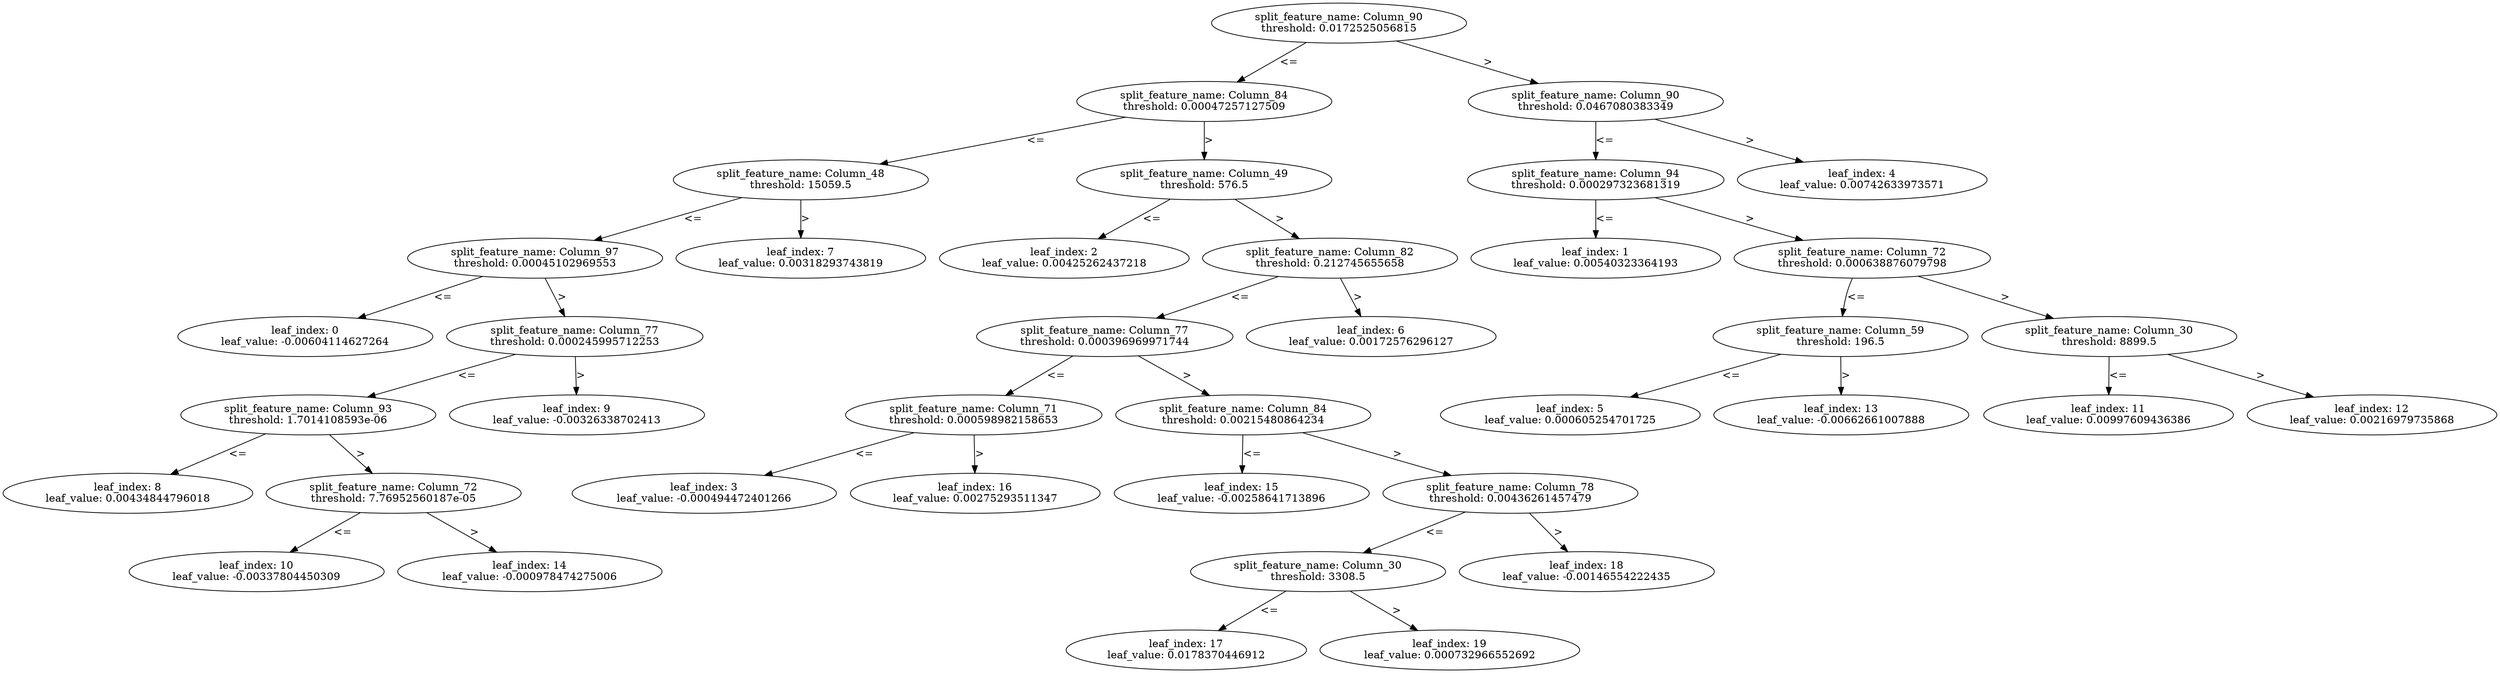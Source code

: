 digraph Tree45 {
	split0 [label="split_feature_name: Column_90\nthreshold: 0.0172525056815"]
	split1 [label="split_feature_name: Column_84\nthreshold: 0.00047257127509"]
	split6 [label="split_feature_name: Column_48\nthreshold: 15059.5"]
	split7 [label="split_feature_name: Column_97\nthreshold: 0.00045102969553"]
	leaf0 [label="leaf_index: 0\nleaf_value: -0.00604114627264"]
	split7 -> leaf0 [label="<="]
	split8 [label="split_feature_name: Column_77\nthreshold: 0.000245995712253"]
	split9 [label="split_feature_name: Column_93\nthreshold: 1.7014108593e-06"]
	leaf8 [label="leaf_index: 8\nleaf_value: 0.00434844796018"]
	split9 -> leaf8 [label="<="]
	split13 [label="split_feature_name: Column_72\nthreshold: 7.76952560187e-05"]
	leaf10 [label="leaf_index: 10\nleaf_value: -0.00337804450309"]
	split13 -> leaf10 [label="<="]
	leaf14 [label="leaf_index: 14\nleaf_value: -0.000978474275006"]
	split13 -> leaf14 [label=">"]
	split9 -> split13 [label=">"]
	split8 -> split9 [label="<="]
	leaf9 [label="leaf_index: 9\nleaf_value: -0.00326338702413"]
	split8 -> leaf9 [label=">"]
	split7 -> split8 [label=">"]
	split6 -> split7 [label="<="]
	leaf7 [label="leaf_index: 7\nleaf_value: 0.00318293743819"]
	split6 -> leaf7 [label=">"]
	split1 -> split6 [label="<="]
	split2 [label="split_feature_name: Column_49\nthreshold: 576.5"]
	leaf2 [label="leaf_index: 2\nleaf_value: 0.00425262437218"]
	split2 -> leaf2 [label="<="]
	split5 [label="split_feature_name: Column_82\nthreshold: 0.212745655658"]
	split14 [label="split_feature_name: Column_77\nthreshold: 0.000396969971744"]
	split15 [label="split_feature_name: Column_71\nthreshold: 0.000598982158653"]
	leaf3 [label="leaf_index: 3\nleaf_value: -0.000494472401266"]
	split15 -> leaf3 [label="<="]
	leaf16 [label="leaf_index: 16\nleaf_value: 0.00275293511347"]
	split15 -> leaf16 [label=">"]
	split14 -> split15 [label="<="]
	split16 [label="split_feature_name: Column_84\nthreshold: 0.00215480864234"]
	leaf15 [label="leaf_index: 15\nleaf_value: -0.00258641713896"]
	split16 -> leaf15 [label="<="]
	split17 [label="split_feature_name: Column_78\nthreshold: 0.00436261457479"]
	split18 [label="split_feature_name: Column_30\nthreshold: 3308.5"]
	leaf17 [label="leaf_index: 17\nleaf_value: 0.0178370446912"]
	split18 -> leaf17 [label="<="]
	leaf19 [label="leaf_index: 19\nleaf_value: 0.000732966552692"]
	split18 -> leaf19 [label=">"]
	split17 -> split18 [label="<="]
	leaf18 [label="leaf_index: 18\nleaf_value: -0.00146554222435"]
	split17 -> leaf18 [label=">"]
	split16 -> split17 [label=">"]
	split14 -> split16 [label=">"]
	split5 -> split14 [label="<="]
	leaf6 [label="leaf_index: 6\nleaf_value: 0.00172576296127"]
	split5 -> leaf6 [label=">"]
	split2 -> split5 [label=">"]
	split1 -> split2 [label=">"]
	split0 -> split1 [label="<="]
	split3 [label="split_feature_name: Column_90\nthreshold: 0.0467080383349"]
	split4 [label="split_feature_name: Column_94\nthreshold: 0.000297323681319"]
	leaf1 [label="leaf_index: 1\nleaf_value: 0.00540323364193"]
	split4 -> leaf1 [label="<="]
	split10 [label="split_feature_name: Column_72\nthreshold: 0.000638876079798"]
	split12 [label="split_feature_name: Column_59\nthreshold: 196.5"]
	leaf5 [label="leaf_index: 5\nleaf_value: 0.000605254701725"]
	split12 -> leaf5 [label="<="]
	leaf13 [label="leaf_index: 13\nleaf_value: -0.00662661007888"]
	split12 -> leaf13 [label=">"]
	split10 -> split12 [label="<="]
	split11 [label="split_feature_name: Column_30\nthreshold: 8899.5"]
	leaf11 [label="leaf_index: 11\nleaf_value: 0.00997609436386"]
	split11 -> leaf11 [label="<="]
	leaf12 [label="leaf_index: 12\nleaf_value: 0.00216979735868"]
	split11 -> leaf12 [label=">"]
	split10 -> split11 [label=">"]
	split4 -> split10 [label=">"]
	split3 -> split4 [label="<="]
	leaf4 [label="leaf_index: 4\nleaf_value: 0.00742633973571"]
	split3 -> leaf4 [label=">"]
	split0 -> split3 [label=">"]
}
